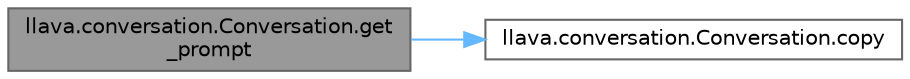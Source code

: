 digraph "llava.conversation.Conversation.get_prompt"
{
 // LATEX_PDF_SIZE
  bgcolor="transparent";
  edge [fontname=Helvetica,fontsize=10,labelfontname=Helvetica,labelfontsize=10];
  node [fontname=Helvetica,fontsize=10,shape=box,height=0.2,width=0.4];
  rankdir="LR";
  Node1 [id="Node000001",label="llava.conversation.Conversation.get\l_prompt",height=0.2,width=0.4,color="gray40", fillcolor="grey60", style="filled", fontcolor="black",tooltip=" "];
  Node1 -> Node2 [id="edge1_Node000001_Node000002",color="steelblue1",style="solid",tooltip=" "];
  Node2 [id="Node000002",label="llava.conversation.Conversation.copy",height=0.2,width=0.4,color="grey40", fillcolor="white", style="filled",URL="$classllava_1_1conversation_1_1_conversation.html#a38d8efc1a45190d1efce9d318c533cbc",tooltip=" "];
}

